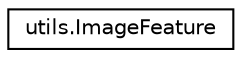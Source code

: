 digraph "Graphical Class Hierarchy"
{
 // LATEX_PDF_SIZE
  edge [fontname="Helvetica",fontsize="10",labelfontname="Helvetica",labelfontsize="10"];
  node [fontname="Helvetica",fontsize="10",shape=record];
  rankdir="LR";
  Node0 [label="utils.ImageFeature",height=0.2,width=0.4,color="black", fillcolor="white", style="filled",URL="$classutils_1_1_image_feature.html",tooltip="Image Features class that contains image features."];
}
